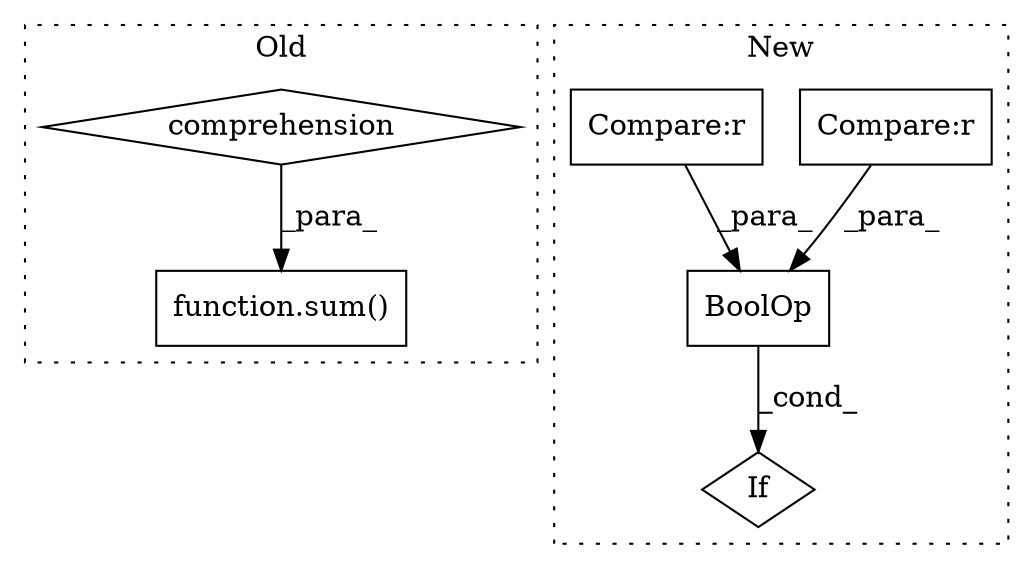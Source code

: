 digraph G {
subgraph cluster0 {
1 [label="function.sum()" a="75" s="569,661" l="4,1" shape="box"];
5 [label="comprehension" a="45" s="315" l="3" shape="diamond"];
label = "Old";
style="dotted";
}
subgraph cluster1 {
2 [label="BoolOp" a="72" s="490" l="26" shape="box"];
3 [label="Compare:r" a="40" s="508" l="8" shape="box"];
4 [label="Compare:r" a="40" s="490" l="13" shape="box"];
6 [label="If" a="96" s="490" l="0" shape="diamond"];
label = "New";
style="dotted";
}
2 -> 6 [label="_cond_"];
3 -> 2 [label="_para_"];
4 -> 2 [label="_para_"];
5 -> 1 [label="_para_"];
}